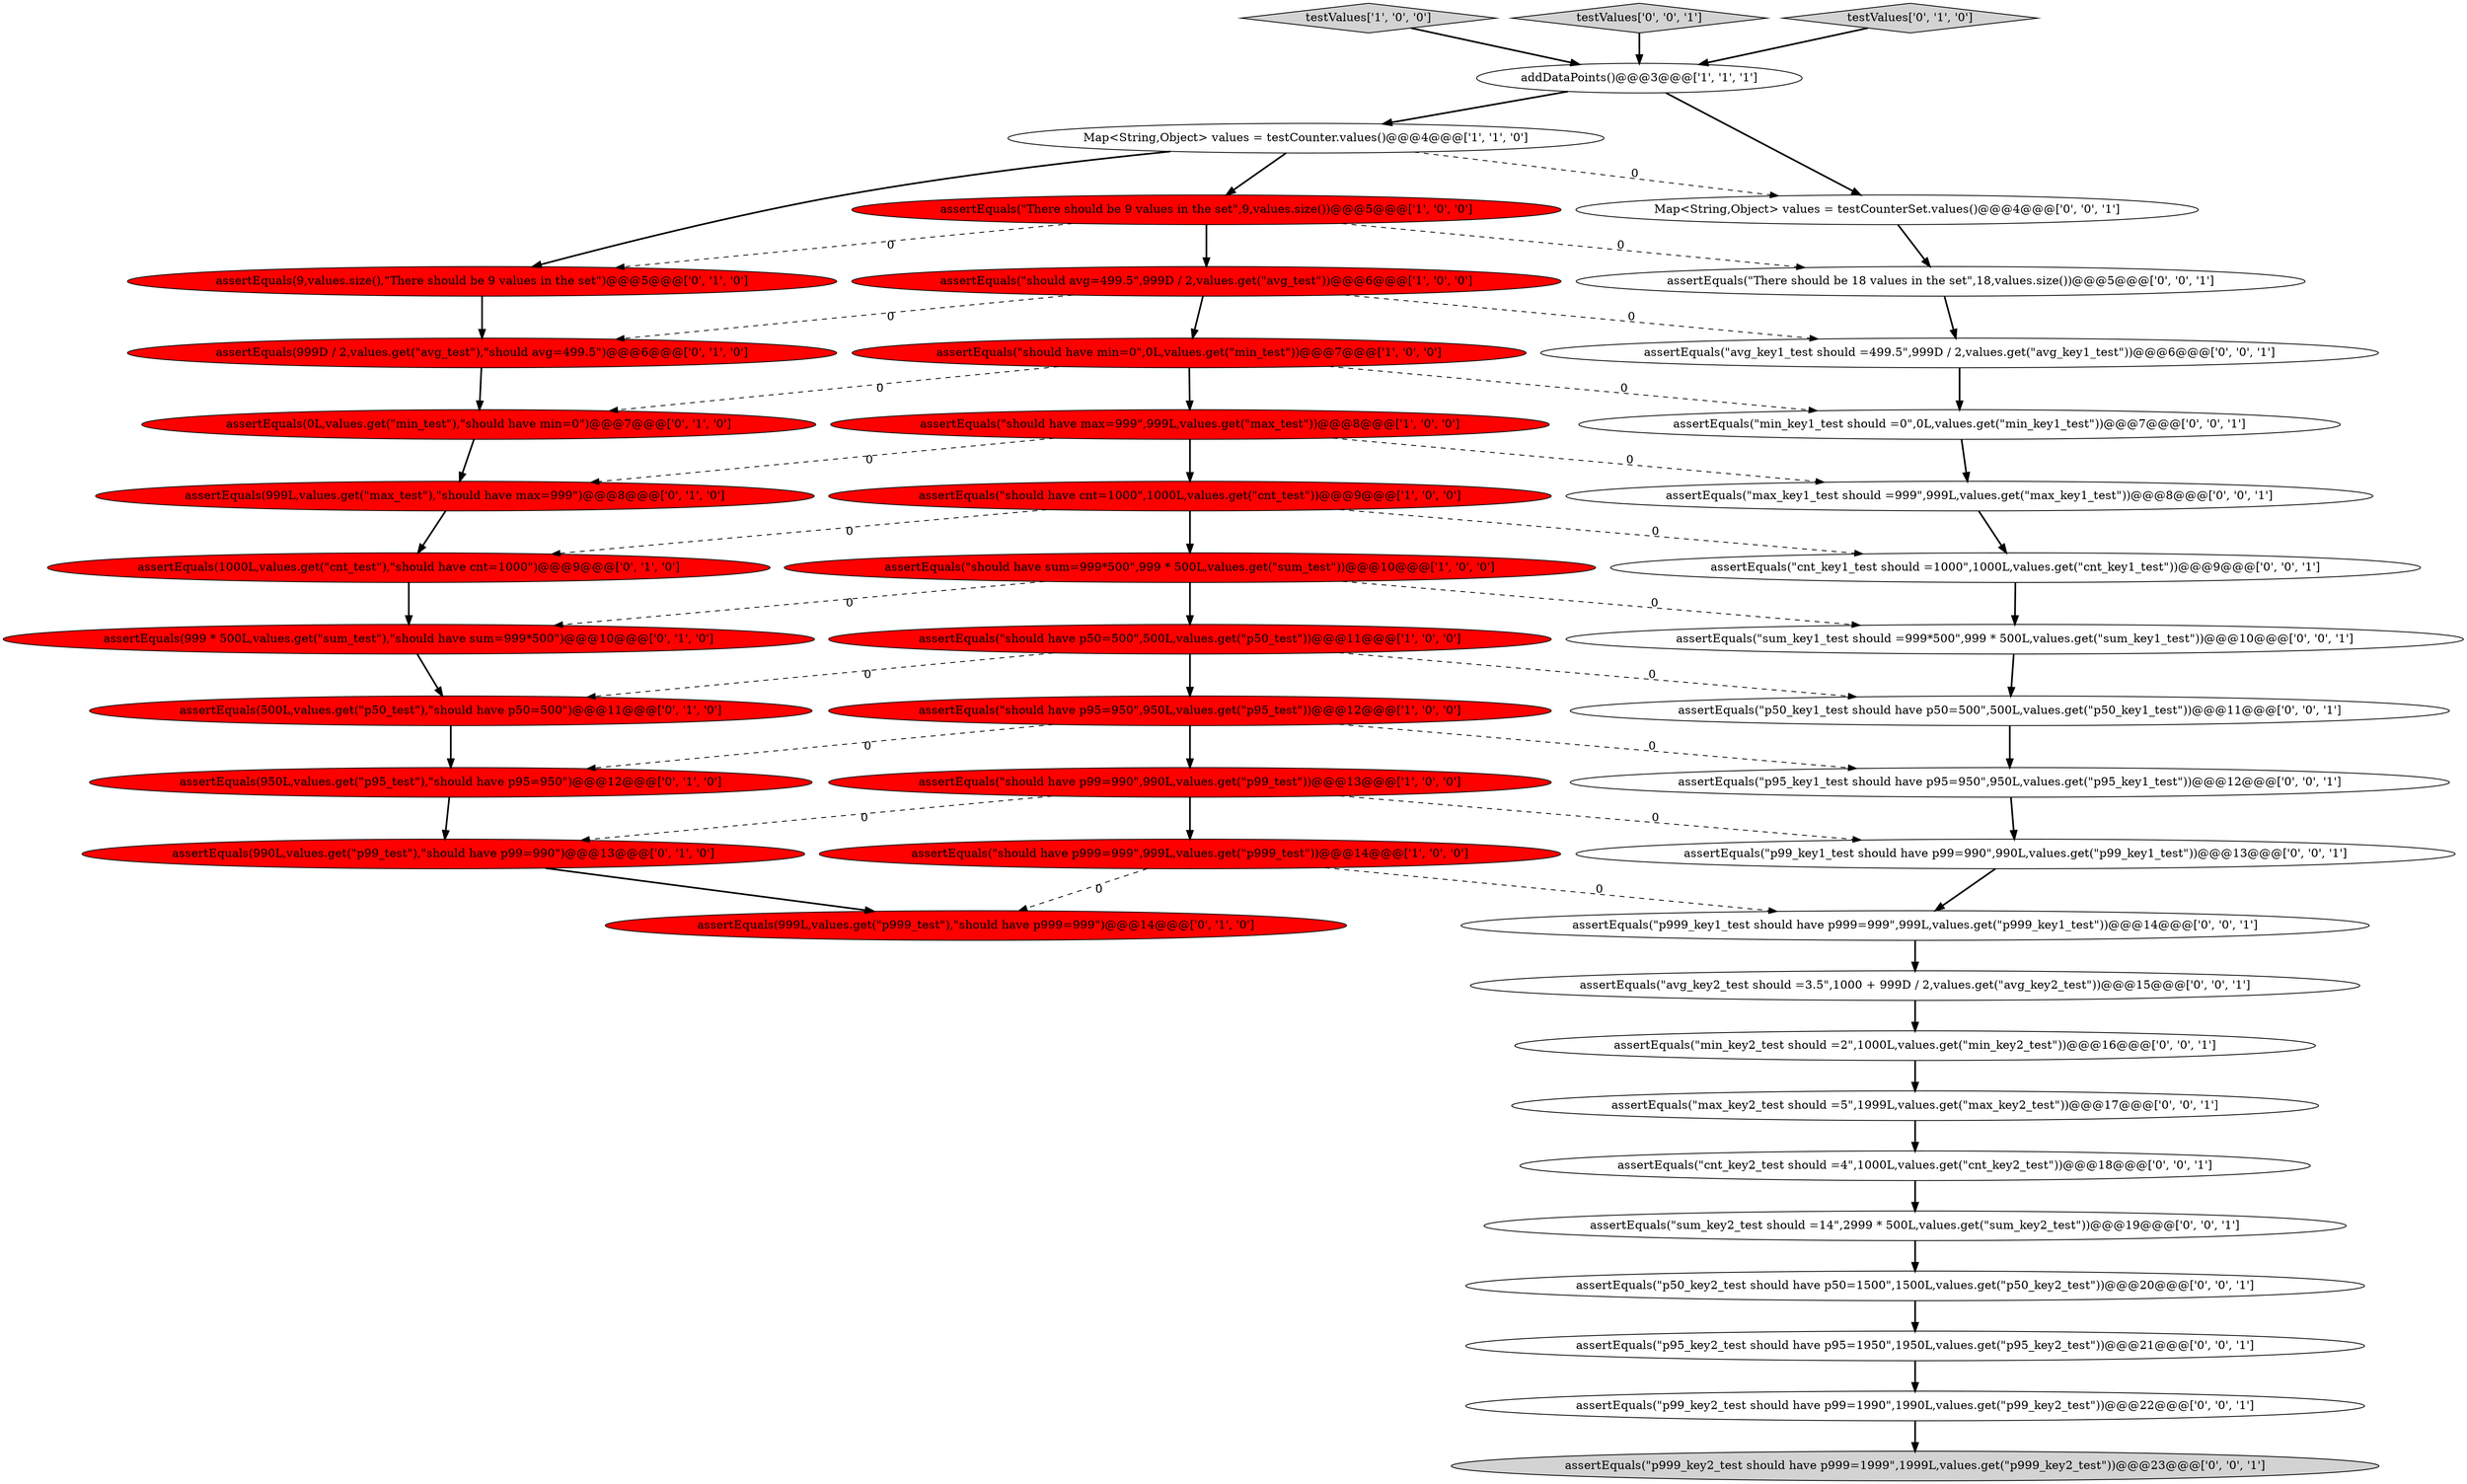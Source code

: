 digraph {
20 [style = filled, label = "assertEquals(999D / 2,values.get(\"avg_test\"),\"should avg=499.5\")@@@6@@@['0', '1', '0']", fillcolor = red, shape = ellipse image = "AAA1AAABBB2BBB"];
3 [style = filled, label = "Map<String,Object> values = testCounter.values()@@@4@@@['1', '1', '0']", fillcolor = white, shape = ellipse image = "AAA0AAABBB1BBB"];
2 [style = filled, label = "assertEquals(\"should have p95=950\",950L,values.get(\"p95_test\"))@@@12@@@['1', '0', '0']", fillcolor = red, shape = ellipse image = "AAA1AAABBB1BBB"];
5 [style = filled, label = "testValues['1', '0', '0']", fillcolor = lightgray, shape = diamond image = "AAA0AAABBB1BBB"];
25 [style = filled, label = "assertEquals(\"max_key1_test should =999\",999L,values.get(\"max_key1_test\"))@@@8@@@['0', '0', '1']", fillcolor = white, shape = ellipse image = "AAA0AAABBB3BBB"];
16 [style = filled, label = "assertEquals(0L,values.get(\"min_test\"),\"should have min=0\")@@@7@@@['0', '1', '0']", fillcolor = red, shape = ellipse image = "AAA1AAABBB2BBB"];
17 [style = filled, label = "assertEquals(9,values.size(),\"There should be 9 values in the set\")@@@5@@@['0', '1', '0']", fillcolor = red, shape = ellipse image = "AAA1AAABBB2BBB"];
12 [style = filled, label = "assertEquals(\"should have max=999\",999L,values.get(\"max_test\"))@@@8@@@['1', '0', '0']", fillcolor = red, shape = ellipse image = "AAA1AAABBB1BBB"];
39 [style = filled, label = "assertEquals(\"cnt_key1_test should =1000\",1000L,values.get(\"cnt_key1_test\"))@@@9@@@['0', '0', '1']", fillcolor = white, shape = ellipse image = "AAA0AAABBB3BBB"];
15 [style = filled, label = "assertEquals(999L,values.get(\"p999_test\"),\"should have p999=999\")@@@14@@@['0', '1', '0']", fillcolor = red, shape = ellipse image = "AAA1AAABBB2BBB"];
36 [style = filled, label = "testValues['0', '0', '1']", fillcolor = lightgray, shape = diamond image = "AAA0AAABBB3BBB"];
37 [style = filled, label = "assertEquals(\"p99_key1_test should have p99=990\",990L,values.get(\"p99_key1_test\"))@@@13@@@['0', '0', '1']", fillcolor = white, shape = ellipse image = "AAA0AAABBB3BBB"];
13 [style = filled, label = "assertEquals(1000L,values.get(\"cnt_test\"),\"should have cnt=1000\")@@@9@@@['0', '1', '0']", fillcolor = red, shape = ellipse image = "AAA1AAABBB2BBB"];
30 [style = filled, label = "assertEquals(\"sum_key2_test should =14\",2999 * 500L,values.get(\"sum_key2_test\"))@@@19@@@['0', '0', '1']", fillcolor = white, shape = ellipse image = "AAA0AAABBB3BBB"];
18 [style = filled, label = "assertEquals(999L,values.get(\"max_test\"),\"should have max=999\")@@@8@@@['0', '1', '0']", fillcolor = red, shape = ellipse image = "AAA1AAABBB2BBB"];
0 [style = filled, label = "assertEquals(\"should have p999=999\",999L,values.get(\"p999_test\"))@@@14@@@['1', '0', '0']", fillcolor = red, shape = ellipse image = "AAA1AAABBB1BBB"];
11 [style = filled, label = "assertEquals(\"should have p50=500\",500L,values.get(\"p50_test\"))@@@11@@@['1', '0', '0']", fillcolor = red, shape = ellipse image = "AAA1AAABBB1BBB"];
4 [style = filled, label = "assertEquals(\"should have cnt=1000\",1000L,values.get(\"cnt_test\"))@@@9@@@['1', '0', '0']", fillcolor = red, shape = ellipse image = "AAA1AAABBB1BBB"];
23 [style = filled, label = "assertEquals(950L,values.get(\"p95_test\"),\"should have p95=950\")@@@12@@@['0', '1', '0']", fillcolor = red, shape = ellipse image = "AAA1AAABBB2BBB"];
28 [style = filled, label = "assertEquals(\"p999_key2_test should have p999=1999\",1999L,values.get(\"p999_key2_test\"))@@@23@@@['0', '0', '1']", fillcolor = lightgray, shape = ellipse image = "AAA0AAABBB3BBB"];
10 [style = filled, label = "assertEquals(\"should avg=499.5\",999D / 2,values.get(\"avg_test\"))@@@6@@@['1', '0', '0']", fillcolor = red, shape = ellipse image = "AAA1AAABBB1BBB"];
22 [style = filled, label = "testValues['0', '1', '0']", fillcolor = lightgray, shape = diamond image = "AAA0AAABBB2BBB"];
26 [style = filled, label = "assertEquals(\"avg_key2_test should =3.5\",1000 + 999D / 2,values.get(\"avg_key2_test\"))@@@15@@@['0', '0', '1']", fillcolor = white, shape = ellipse image = "AAA0AAABBB3BBB"];
41 [style = filled, label = "assertEquals(\"p95_key2_test should have p95=1950\",1950L,values.get(\"p95_key2_test\"))@@@21@@@['0', '0', '1']", fillcolor = white, shape = ellipse image = "AAA0AAABBB3BBB"];
42 [style = filled, label = "assertEquals(\"p95_key1_test should have p95=950\",950L,values.get(\"p95_key1_test\"))@@@12@@@['0', '0', '1']", fillcolor = white, shape = ellipse image = "AAA0AAABBB3BBB"];
24 [style = filled, label = "assertEquals(\"p50_key1_test should have p50=500\",500L,values.get(\"p50_key1_test\"))@@@11@@@['0', '0', '1']", fillcolor = white, shape = ellipse image = "AAA0AAABBB3BBB"];
19 [style = filled, label = "assertEquals(500L,values.get(\"p50_test\"),\"should have p50=500\")@@@11@@@['0', '1', '0']", fillcolor = red, shape = ellipse image = "AAA1AAABBB2BBB"];
38 [style = filled, label = "assertEquals(\"min_key2_test should =2\",1000L,values.get(\"min_key2_test\"))@@@16@@@['0', '0', '1']", fillcolor = white, shape = ellipse image = "AAA0AAABBB3BBB"];
7 [style = filled, label = "assertEquals(\"There should be 9 values in the set\",9,values.size())@@@5@@@['1', '0', '0']", fillcolor = red, shape = ellipse image = "AAA1AAABBB1BBB"];
33 [style = filled, label = "assertEquals(\"sum_key1_test should =999*500\",999 * 500L,values.get(\"sum_key1_test\"))@@@10@@@['0', '0', '1']", fillcolor = white, shape = ellipse image = "AAA0AAABBB3BBB"];
31 [style = filled, label = "assertEquals(\"p99_key2_test should have p99=1990\",1990L,values.get(\"p99_key2_test\"))@@@22@@@['0', '0', '1']", fillcolor = white, shape = ellipse image = "AAA0AAABBB3BBB"];
14 [style = filled, label = "assertEquals(999 * 500L,values.get(\"sum_test\"),\"should have sum=999*500\")@@@10@@@['0', '1', '0']", fillcolor = red, shape = ellipse image = "AAA1AAABBB2BBB"];
29 [style = filled, label = "assertEquals(\"min_key1_test should =0\",0L,values.get(\"min_key1_test\"))@@@7@@@['0', '0', '1']", fillcolor = white, shape = ellipse image = "AAA0AAABBB3BBB"];
32 [style = filled, label = "assertEquals(\"max_key2_test should =5\",1999L,values.get(\"max_key2_test\"))@@@17@@@['0', '0', '1']", fillcolor = white, shape = ellipse image = "AAA0AAABBB3BBB"];
35 [style = filled, label = "assertEquals(\"cnt_key2_test should =4\",1000L,values.get(\"cnt_key2_test\"))@@@18@@@['0', '0', '1']", fillcolor = white, shape = ellipse image = "AAA0AAABBB3BBB"];
34 [style = filled, label = "assertEquals(\"avg_key1_test should =499.5\",999D / 2,values.get(\"avg_key1_test\"))@@@6@@@['0', '0', '1']", fillcolor = white, shape = ellipse image = "AAA0AAABBB3BBB"];
8 [style = filled, label = "assertEquals(\"should have sum=999*500\",999 * 500L,values.get(\"sum_test\"))@@@10@@@['1', '0', '0']", fillcolor = red, shape = ellipse image = "AAA1AAABBB1BBB"];
27 [style = filled, label = "assertEquals(\"p50_key2_test should have p50=1500\",1500L,values.get(\"p50_key2_test\"))@@@20@@@['0', '0', '1']", fillcolor = white, shape = ellipse image = "AAA0AAABBB3BBB"];
1 [style = filled, label = "assertEquals(\"should have min=0\",0L,values.get(\"min_test\"))@@@7@@@['1', '0', '0']", fillcolor = red, shape = ellipse image = "AAA1AAABBB1BBB"];
44 [style = filled, label = "assertEquals(\"There should be 18 values in the set\",18,values.size())@@@5@@@['0', '0', '1']", fillcolor = white, shape = ellipse image = "AAA0AAABBB3BBB"];
40 [style = filled, label = "assertEquals(\"p999_key1_test should have p999=999\",999L,values.get(\"p999_key1_test\"))@@@14@@@['0', '0', '1']", fillcolor = white, shape = ellipse image = "AAA0AAABBB3BBB"];
6 [style = filled, label = "addDataPoints()@@@3@@@['1', '1', '1']", fillcolor = white, shape = ellipse image = "AAA0AAABBB1BBB"];
9 [style = filled, label = "assertEquals(\"should have p99=990\",990L,values.get(\"p99_test\"))@@@13@@@['1', '0', '0']", fillcolor = red, shape = ellipse image = "AAA1AAABBB1BBB"];
43 [style = filled, label = "Map<String,Object> values = testCounterSet.values()@@@4@@@['0', '0', '1']", fillcolor = white, shape = ellipse image = "AAA0AAABBB3BBB"];
21 [style = filled, label = "assertEquals(990L,values.get(\"p99_test\"),\"should have p99=990\")@@@13@@@['0', '1', '0']", fillcolor = red, shape = ellipse image = "AAA1AAABBB2BBB"];
2->23 [style = dashed, label="0"];
36->6 [style = bold, label=""];
32->35 [style = bold, label=""];
6->3 [style = bold, label=""];
34->29 [style = bold, label=""];
2->42 [style = dashed, label="0"];
6->43 [style = bold, label=""];
16->18 [style = bold, label=""];
42->37 [style = bold, label=""];
9->0 [style = bold, label=""];
25->39 [style = bold, label=""];
24->42 [style = bold, label=""];
7->10 [style = bold, label=""];
7->17 [style = dashed, label="0"];
10->34 [style = dashed, label="0"];
8->33 [style = dashed, label="0"];
21->15 [style = bold, label=""];
30->27 [style = bold, label=""];
1->29 [style = dashed, label="0"];
0->15 [style = dashed, label="0"];
29->25 [style = bold, label=""];
14->19 [style = bold, label=""];
4->39 [style = dashed, label="0"];
2->9 [style = bold, label=""];
8->14 [style = dashed, label="0"];
11->2 [style = bold, label=""];
39->33 [style = bold, label=""];
9->37 [style = dashed, label="0"];
38->32 [style = bold, label=""];
26->38 [style = bold, label=""];
12->25 [style = dashed, label="0"];
20->16 [style = bold, label=""];
5->6 [style = bold, label=""];
12->4 [style = bold, label=""];
3->7 [style = bold, label=""];
23->21 [style = bold, label=""];
11->19 [style = dashed, label="0"];
9->21 [style = dashed, label="0"];
1->16 [style = dashed, label="0"];
33->24 [style = bold, label=""];
19->23 [style = bold, label=""];
3->43 [style = dashed, label="0"];
27->41 [style = bold, label=""];
44->34 [style = bold, label=""];
11->24 [style = dashed, label="0"];
18->13 [style = bold, label=""];
1->12 [style = bold, label=""];
40->26 [style = bold, label=""];
4->8 [style = bold, label=""];
3->17 [style = bold, label=""];
10->20 [style = dashed, label="0"];
41->31 [style = bold, label=""];
12->18 [style = dashed, label="0"];
7->44 [style = dashed, label="0"];
31->28 [style = bold, label=""];
4->13 [style = dashed, label="0"];
10->1 [style = bold, label=""];
0->40 [style = dashed, label="0"];
8->11 [style = bold, label=""];
43->44 [style = bold, label=""];
13->14 [style = bold, label=""];
35->30 [style = bold, label=""];
37->40 [style = bold, label=""];
22->6 [style = bold, label=""];
17->20 [style = bold, label=""];
}
